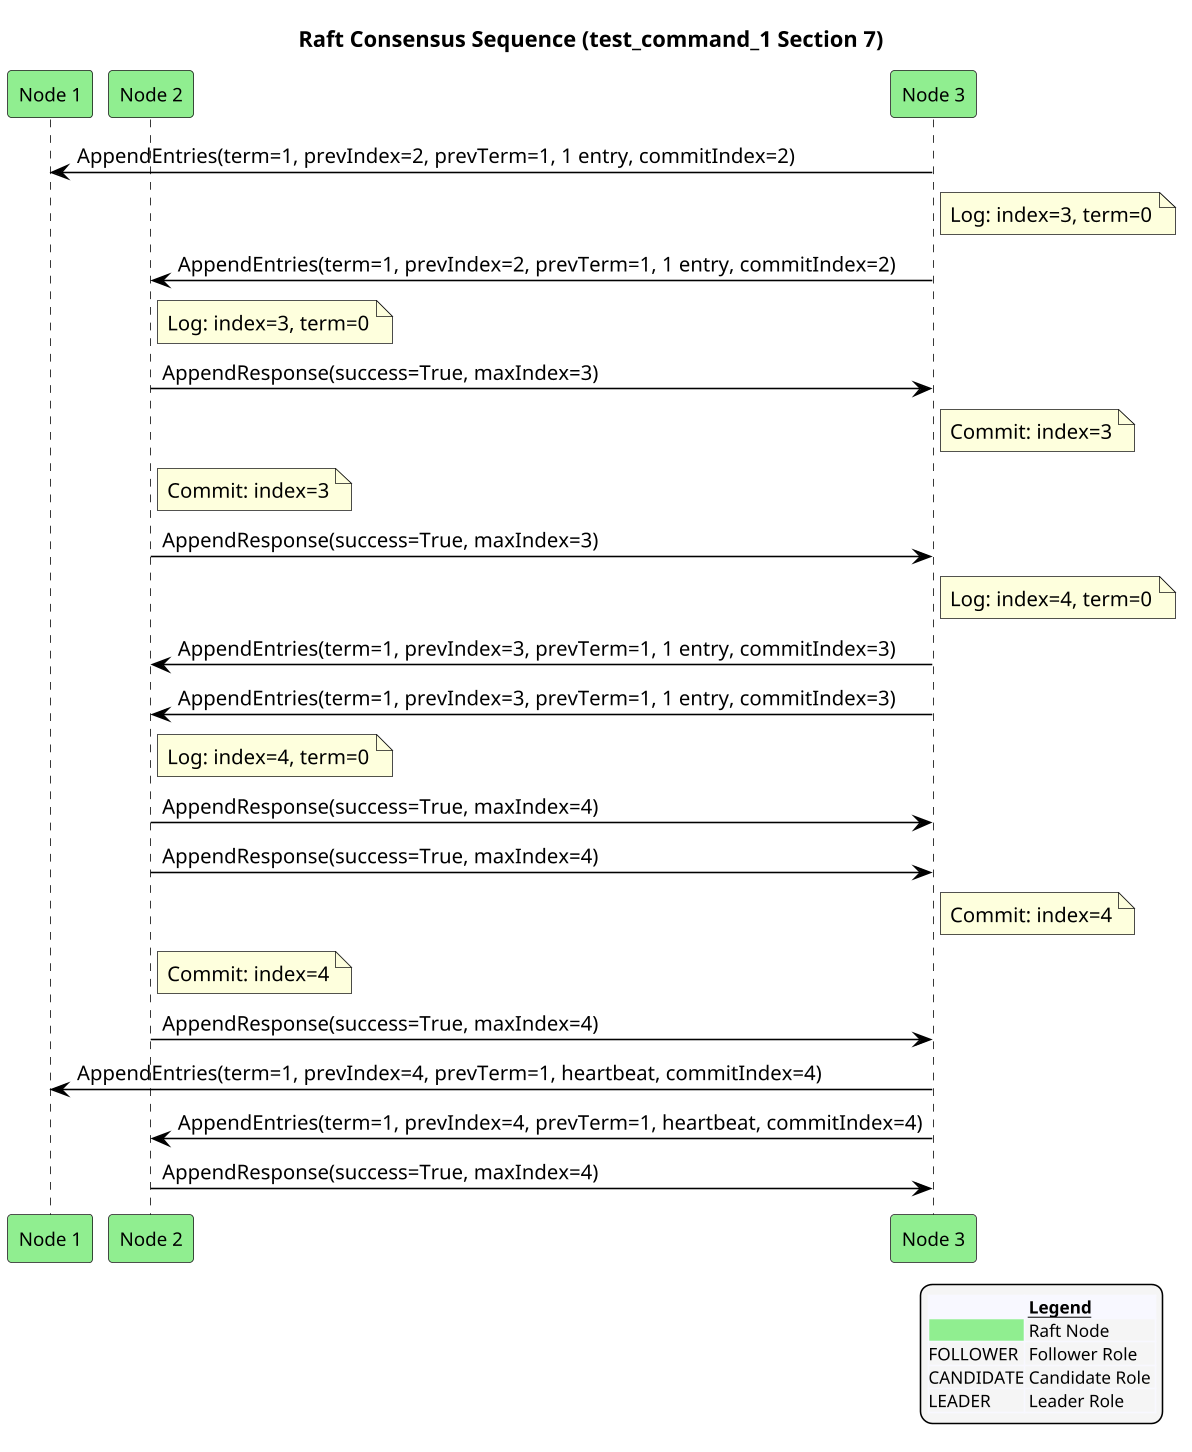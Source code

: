 @startuml
!pragma ratio 0.7
skinparam dpi 150
skinparam monochrome false
skinparam sequence {
  ArrowColor Black
  ActorBorderColor Black
  LifeLineBorderColor Black
  ParticipantFontSize 12
  Padding 10
}
skinparam legend {
  BackgroundColor #F5F5F5
  FontSize 11
}
title Raft Consensus Sequence (test_command_1 Section 7)

participant "Node 1" as n1 order 10 #Lightgreen
participant "Node 2" as n2 order 20 #Lightgreen
participant "Node 3" as n3 order 30 #Lightgreen
n3 -> n1: AppendEntries(term=1, prevIndex=2, prevTerm=1, 1 entry, commitIndex=2)
note right of n3: Log: index=3, term=0
n3 -> n2: AppendEntries(term=1, prevIndex=2, prevTerm=1, 1 entry, commitIndex=2)
note right of n2: Log: index=3, term=0
n2 -> n3: AppendResponse(success=True, maxIndex=3)
note right of n3: Commit: index=3
note right of n2: Commit: index=3
n2 -> n3: AppendResponse(success=True, maxIndex=3)
note right of n3: Log: index=4, term=0
n3 -> n2: AppendEntries(term=1, prevIndex=3, prevTerm=1, 1 entry, commitIndex=3)
n3 -> n2: AppendEntries(term=1, prevIndex=3, prevTerm=1, 1 entry, commitIndex=3)
note right of n2: Log: index=4, term=0
n2 -> n3: AppendResponse(success=True, maxIndex=4)
n2 -> n3: AppendResponse(success=True, maxIndex=4)
note right of n3: Commit: index=4
note right of n2: Commit: index=4
n2 -> n3: AppendResponse(success=True, maxIndex=4)
n3 -> n1: AppendEntries(term=1, prevIndex=4, prevTerm=1, heartbeat, commitIndex=4)
n3 -> n2: AppendEntries(term=1, prevIndex=4, prevTerm=1, heartbeat, commitIndex=4)
n2 -> n3: AppendResponse(success=True, maxIndex=4)

legend right
  <#GhostWhite,#GhostWhite>|      |= __Legend__ |
  |<#Lightgreen>| Raft Node |
  |FOLLOWER| Follower Role |
  |CANDIDATE| Candidate Role |
  |LEADER| Leader Role |
endlegend
@enduml

